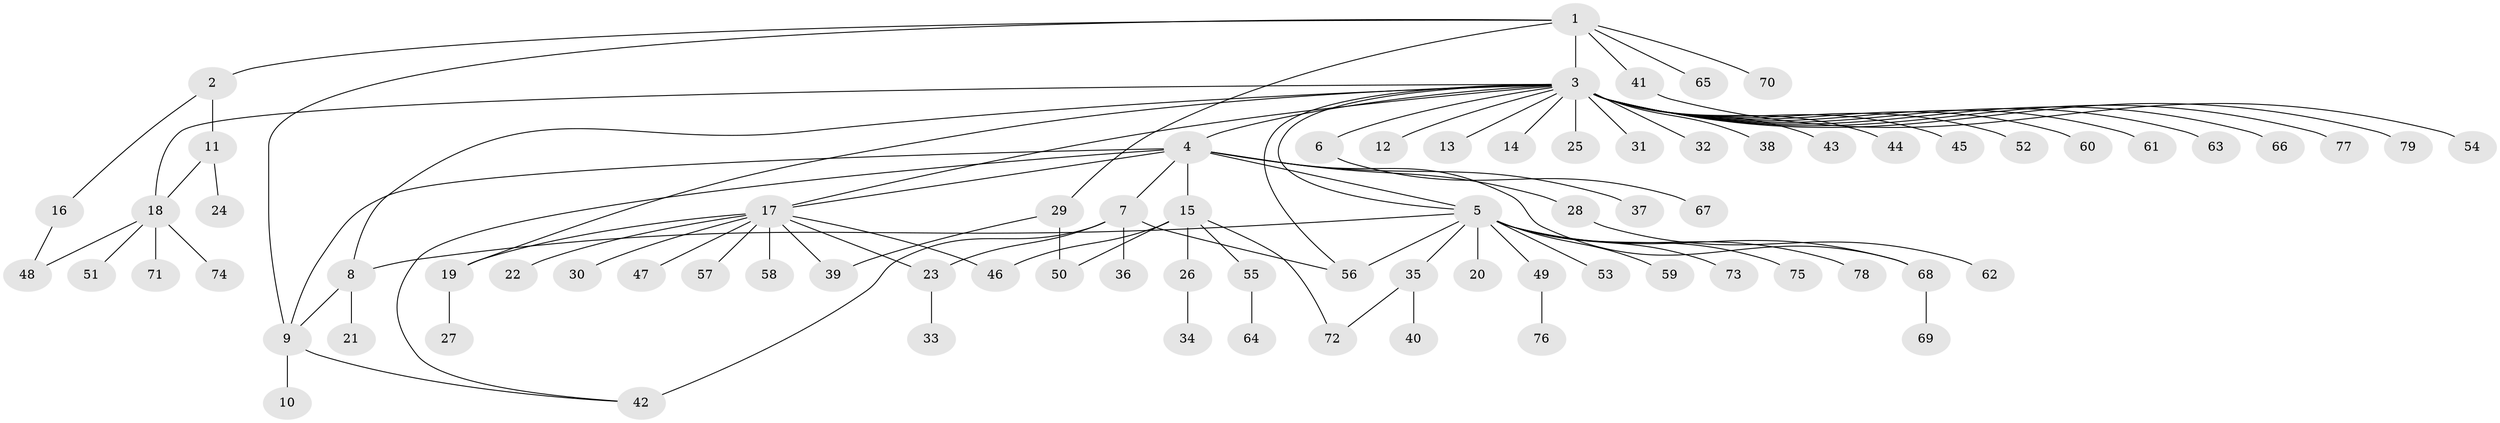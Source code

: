// original degree distribution, {8: 0.007692307692307693, 4: 0.038461538461538464, 27: 0.007692307692307693, 18: 0.007692307692307693, 14: 0.007692307692307693, 1: 0.5923076923076923, 2: 0.2, 6: 0.007692307692307693, 5: 0.023076923076923078, 7: 0.015384615384615385, 3: 0.08461538461538462, 12: 0.007692307692307693}
// Generated by graph-tools (version 1.1) at 2025/50/03/04/25 22:50:18]
// undirected, 79 vertices, 96 edges
graph export_dot {
  node [color=gray90,style=filled];
  1;
  2;
  3;
  4;
  5;
  6;
  7;
  8;
  9;
  10;
  11;
  12;
  13;
  14;
  15;
  16;
  17;
  18;
  19;
  20;
  21;
  22;
  23;
  24;
  25;
  26;
  27;
  28;
  29;
  30;
  31;
  32;
  33;
  34;
  35;
  36;
  37;
  38;
  39;
  40;
  41;
  42;
  43;
  44;
  45;
  46;
  47;
  48;
  49;
  50;
  51;
  52;
  53;
  54;
  55;
  56;
  57;
  58;
  59;
  60;
  61;
  62;
  63;
  64;
  65;
  66;
  67;
  68;
  69;
  70;
  71;
  72;
  73;
  74;
  75;
  76;
  77;
  78;
  79;
  1 -- 2 [weight=1.0];
  1 -- 3 [weight=1.0];
  1 -- 9 [weight=1.0];
  1 -- 29 [weight=1.0];
  1 -- 41 [weight=1.0];
  1 -- 65 [weight=1.0];
  1 -- 70 [weight=1.0];
  2 -- 11 [weight=1.0];
  2 -- 16 [weight=1.0];
  3 -- 4 [weight=1.0];
  3 -- 5 [weight=1.0];
  3 -- 6 [weight=1.0];
  3 -- 8 [weight=1.0];
  3 -- 12 [weight=1.0];
  3 -- 13 [weight=1.0];
  3 -- 14 [weight=1.0];
  3 -- 17 [weight=1.0];
  3 -- 18 [weight=1.0];
  3 -- 19 [weight=1.0];
  3 -- 25 [weight=1.0];
  3 -- 31 [weight=1.0];
  3 -- 32 [weight=1.0];
  3 -- 38 [weight=1.0];
  3 -- 43 [weight=1.0];
  3 -- 44 [weight=1.0];
  3 -- 45 [weight=1.0];
  3 -- 52 [weight=1.0];
  3 -- 56 [weight=1.0];
  3 -- 60 [weight=1.0];
  3 -- 61 [weight=1.0];
  3 -- 63 [weight=1.0];
  3 -- 66 [weight=1.0];
  3 -- 77 [weight=1.0];
  3 -- 79 [weight=1.0];
  4 -- 5 [weight=1.0];
  4 -- 7 [weight=1.0];
  4 -- 9 [weight=1.0];
  4 -- 15 [weight=7.0];
  4 -- 17 [weight=1.0];
  4 -- 28 [weight=1.0];
  4 -- 37 [weight=1.0];
  4 -- 42 [weight=1.0];
  4 -- 68 [weight=2.0];
  5 -- 8 [weight=1.0];
  5 -- 20 [weight=1.0];
  5 -- 35 [weight=1.0];
  5 -- 49 [weight=1.0];
  5 -- 53 [weight=1.0];
  5 -- 56 [weight=1.0];
  5 -- 59 [weight=1.0];
  5 -- 68 [weight=1.0];
  5 -- 73 [weight=1.0];
  5 -- 75 [weight=1.0];
  5 -- 78 [weight=1.0];
  6 -- 67 [weight=1.0];
  7 -- 23 [weight=1.0];
  7 -- 36 [weight=1.0];
  7 -- 42 [weight=2.0];
  7 -- 56 [weight=2.0];
  8 -- 9 [weight=1.0];
  8 -- 21 [weight=1.0];
  9 -- 10 [weight=2.0];
  9 -- 42 [weight=1.0];
  11 -- 18 [weight=1.0];
  11 -- 24 [weight=1.0];
  15 -- 26 [weight=1.0];
  15 -- 46 [weight=1.0];
  15 -- 50 [weight=1.0];
  15 -- 55 [weight=1.0];
  15 -- 72 [weight=1.0];
  16 -- 48 [weight=1.0];
  17 -- 19 [weight=1.0];
  17 -- 22 [weight=1.0];
  17 -- 23 [weight=1.0];
  17 -- 30 [weight=1.0];
  17 -- 39 [weight=1.0];
  17 -- 46 [weight=1.0];
  17 -- 47 [weight=1.0];
  17 -- 57 [weight=1.0];
  17 -- 58 [weight=1.0];
  18 -- 48 [weight=1.0];
  18 -- 51 [weight=1.0];
  18 -- 71 [weight=1.0];
  18 -- 74 [weight=1.0];
  19 -- 27 [weight=1.0];
  23 -- 33 [weight=1.0];
  26 -- 34 [weight=1.0];
  28 -- 62 [weight=1.0];
  29 -- 39 [weight=1.0];
  29 -- 50 [weight=2.0];
  35 -- 40 [weight=1.0];
  35 -- 72 [weight=1.0];
  41 -- 54 [weight=1.0];
  49 -- 76 [weight=1.0];
  55 -- 64 [weight=1.0];
  68 -- 69 [weight=1.0];
}
